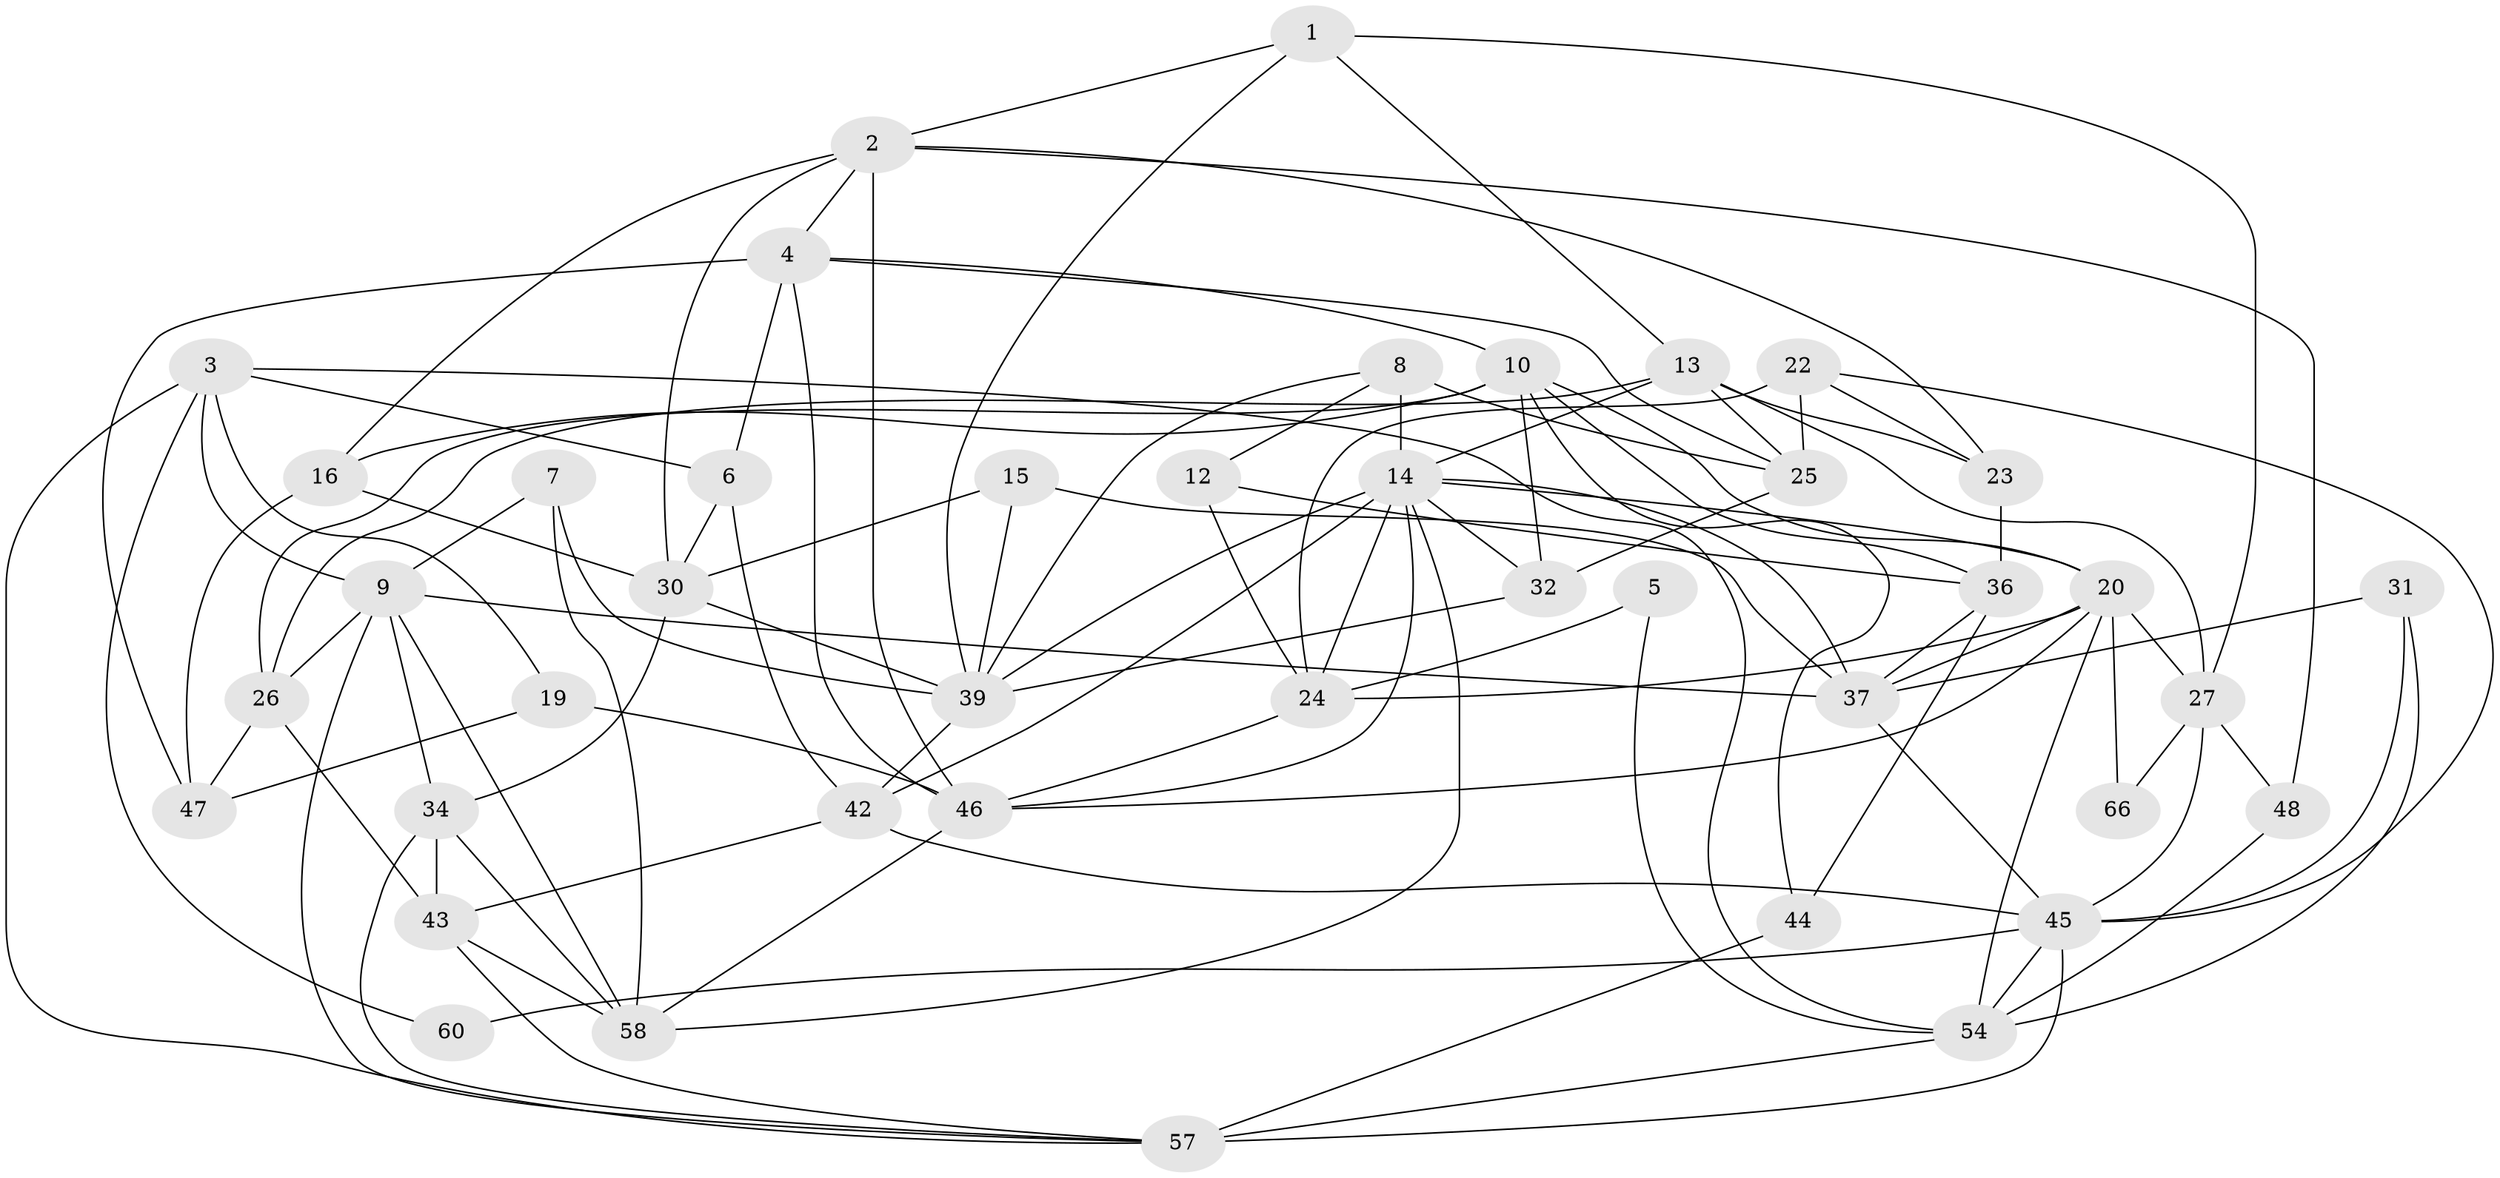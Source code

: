// original degree distribution, {3: 0.30985915492957744, 7: 0.028169014084507043, 4: 0.23943661971830985, 2: 0.09859154929577464, 5: 0.28169014084507044, 8: 0.028169014084507043, 6: 0.014084507042253521}
// Generated by graph-tools (version 1.1) at 2025/11/02/27/25 16:11:22]
// undirected, 42 vertices, 107 edges
graph export_dot {
graph [start="1"]
  node [color=gray90,style=filled];
  1 [super="+40"];
  2 [super="+51"];
  3 [super="+21"];
  4 [super="+35"];
  5;
  6;
  7 [super="+11"];
  8 [super="+17"];
  9 [super="+49"];
  10 [super="+63"];
  12;
  13 [super="+28"];
  14 [super="+56"];
  15 [super="+18"];
  16 [super="+33"];
  19;
  20 [super="+68"];
  22;
  23;
  24 [super="+29"];
  25 [super="+65"];
  26;
  27 [super="+50"];
  30 [super="+38"];
  31 [super="+61"];
  32;
  34;
  36 [super="+52"];
  37 [super="+70"];
  39 [super="+41"];
  42 [super="+69"];
  43 [super="+62"];
  44;
  45 [super="+59"];
  46 [super="+53"];
  47 [super="+64"];
  48;
  54 [super="+55"];
  57 [super="+71"];
  58 [super="+67"];
  60;
  66;
  1 -- 27;
  1 -- 13;
  1 -- 2;
  1 -- 39;
  2 -- 16;
  2 -- 23;
  2 -- 30;
  2 -- 48;
  2 -- 46;
  2 -- 4;
  3 -- 54;
  3 -- 6;
  3 -- 19;
  3 -- 60;
  3 -- 9;
  3 -- 57;
  4 -- 47;
  4 -- 25;
  4 -- 6;
  4 -- 10;
  4 -- 46;
  5 -- 54;
  5 -- 24;
  6 -- 30;
  6 -- 42;
  7 -- 58;
  7 -- 39;
  7 -- 9 [weight=2];
  8 -- 12;
  8 -- 25 [weight=2];
  8 -- 39;
  8 -- 14;
  9 -- 26;
  9 -- 58;
  9 -- 37;
  9 -- 34;
  9 -- 57;
  10 -- 44;
  10 -- 32;
  10 -- 16;
  10 -- 26;
  10 -- 20;
  10 -- 36;
  12 -- 36;
  12 -- 24;
  13 -- 14;
  13 -- 23;
  13 -- 25;
  13 -- 26;
  13 -- 27;
  14 -- 32;
  14 -- 58;
  14 -- 46;
  14 -- 42;
  14 -- 39;
  14 -- 37;
  14 -- 20;
  14 -- 24;
  15 -- 30;
  15 -- 37;
  15 -- 39;
  16 -- 47;
  16 -- 30;
  19 -- 46;
  19 -- 47;
  20 -- 54;
  20 -- 66;
  20 -- 37;
  20 -- 24;
  20 -- 46;
  20 -- 27;
  22 -- 23;
  22 -- 45;
  22 -- 25;
  22 -- 24;
  23 -- 36;
  24 -- 46;
  25 -- 32;
  26 -- 43;
  26 -- 47;
  27 -- 48;
  27 -- 45 [weight=2];
  27 -- 66;
  30 -- 39;
  30 -- 34;
  31 -- 37;
  31 -- 45;
  31 -- 54 [weight=2];
  32 -- 39;
  34 -- 58;
  34 -- 43;
  34 -- 57;
  36 -- 37;
  36 -- 44;
  37 -- 45;
  39 -- 42;
  42 -- 45;
  42 -- 43;
  43 -- 57;
  43 -- 58;
  44 -- 57 [weight=2];
  45 -- 54;
  45 -- 57;
  45 -- 60;
  46 -- 58;
  48 -- 54;
  54 -- 57;
}
